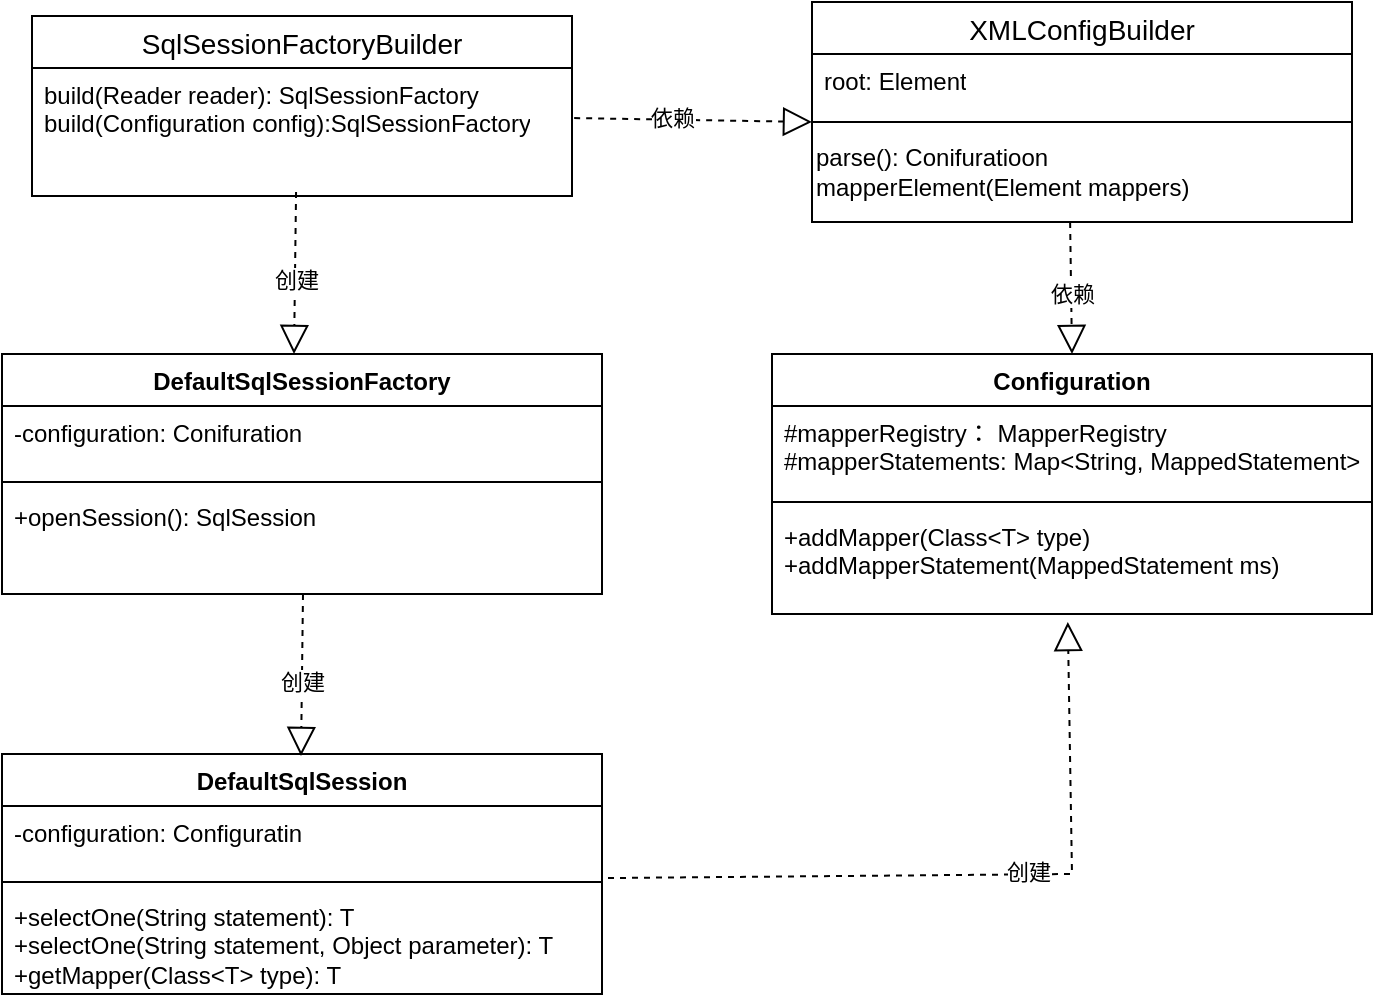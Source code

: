 <mxfile version="21.6.2" type="github">
  <diagram id="C5RBs43oDa-KdzZeNtuy" name="Page-1">
    <mxGraphModel dx="1434" dy="764" grid="1" gridSize="10" guides="1" tooltips="1" connect="1" arrows="1" fold="1" page="1" pageScale="1" pageWidth="827" pageHeight="1169" math="0" shadow="0">
      <root>
        <mxCell id="WIyWlLk6GJQsqaUBKTNV-0" />
        <mxCell id="WIyWlLk6GJQsqaUBKTNV-1" parent="WIyWlLk6GJQsqaUBKTNV-0" />
        <mxCell id="7hTVLdymCuKpHGNL0aBO-0" value="SqlSessionFactoryBuilder" style="swimlane;fontStyle=0;childLayout=stackLayout;horizontal=1;startSize=26;horizontalStack=0;resizeParent=1;resizeParentMax=0;resizeLast=0;collapsible=1;marginBottom=0;align=center;fontSize=14;" vertex="1" parent="WIyWlLk6GJQsqaUBKTNV-1">
          <mxGeometry x="80" y="81" width="270" height="90" as="geometry" />
        </mxCell>
        <mxCell id="7hTVLdymCuKpHGNL0aBO-1" value="build(Reader reader): SqlSessionFactory&lt;br&gt;build(Configuration config):SqlSessionFactory" style="text;strokeColor=none;fillColor=none;spacingLeft=4;spacingRight=4;overflow=hidden;rotatable=0;points=[[0,0.5],[1,0.5]];portConstraint=eastwest;fontSize=12;whiteSpace=wrap;html=1;" vertex="1" parent="7hTVLdymCuKpHGNL0aBO-0">
          <mxGeometry y="26" width="270" height="64" as="geometry" />
        </mxCell>
        <mxCell id="7hTVLdymCuKpHGNL0aBO-4" value="XMLConfigBuilder" style="swimlane;fontStyle=0;childLayout=stackLayout;horizontal=1;startSize=26;horizontalStack=0;resizeParent=1;resizeParentMax=0;resizeLast=0;collapsible=1;marginBottom=0;align=center;fontSize=14;" vertex="1" parent="WIyWlLk6GJQsqaUBKTNV-1">
          <mxGeometry x="470" y="74" width="270" height="60" as="geometry" />
        </mxCell>
        <mxCell id="7hTVLdymCuKpHGNL0aBO-5" value="root: Element&lt;br&gt;" style="text;strokeColor=none;fillColor=none;spacingLeft=4;spacingRight=4;overflow=hidden;rotatable=0;points=[[0,0.5],[1,0.5]];portConstraint=eastwest;fontSize=12;whiteSpace=wrap;html=1;" vertex="1" parent="7hTVLdymCuKpHGNL0aBO-4">
          <mxGeometry y="26" width="270" height="34" as="geometry" />
        </mxCell>
        <mxCell id="7hTVLdymCuKpHGNL0aBO-10" value="parse(): Conifuratioon&lt;br&gt;mapperElement(Element mappers)" style="rounded=0;whiteSpace=wrap;html=1;fillColor=none;align=left;" vertex="1" parent="WIyWlLk6GJQsqaUBKTNV-1">
          <mxGeometry x="470" y="134" width="270" height="50" as="geometry" />
        </mxCell>
        <mxCell id="7hTVLdymCuKpHGNL0aBO-12" value="" style="endArrow=block;dashed=1;endFill=0;endSize=12;html=1;rounded=0;entryX=0;entryY=0;entryDx=0;entryDy=0;exitX=1.004;exitY=0.391;exitDx=0;exitDy=0;exitPerimeter=0;" edge="1" parent="WIyWlLk6GJQsqaUBKTNV-1" source="7hTVLdymCuKpHGNL0aBO-1" target="7hTVLdymCuKpHGNL0aBO-10">
          <mxGeometry width="160" relative="1" as="geometry">
            <mxPoint x="280" y="304" as="sourcePoint" />
            <mxPoint x="440" y="304" as="targetPoint" />
            <Array as="points" />
          </mxGeometry>
        </mxCell>
        <mxCell id="7hTVLdymCuKpHGNL0aBO-13" value="依赖" style="edgeLabel;html=1;align=center;verticalAlign=middle;resizable=0;points=[];" vertex="1" connectable="0" parent="7hTVLdymCuKpHGNL0aBO-12">
          <mxGeometry x="0.16" y="-2" relative="1" as="geometry">
            <mxPoint x="-20" y="-3" as="offset" />
          </mxGeometry>
        </mxCell>
        <mxCell id="7hTVLdymCuKpHGNL0aBO-14" value="Configuration" style="swimlane;fontStyle=1;align=center;verticalAlign=top;childLayout=stackLayout;horizontal=1;startSize=26;horizontalStack=0;resizeParent=1;resizeParentMax=0;resizeLast=0;collapsible=1;marginBottom=0;whiteSpace=wrap;html=1;" vertex="1" parent="WIyWlLk6GJQsqaUBKTNV-1">
          <mxGeometry x="450" y="250" width="300" height="130" as="geometry" />
        </mxCell>
        <mxCell id="7hTVLdymCuKpHGNL0aBO-15" value="#mapperRegistry： MapperRegistry&lt;br&gt;#mapperStatements: Map&amp;lt;String, MappedStatement&amp;gt;" style="text;strokeColor=none;fillColor=none;align=left;verticalAlign=top;spacingLeft=4;spacingRight=4;overflow=hidden;rotatable=0;points=[[0,0.5],[1,0.5]];portConstraint=eastwest;whiteSpace=wrap;html=1;" vertex="1" parent="7hTVLdymCuKpHGNL0aBO-14">
          <mxGeometry y="26" width="300" height="44" as="geometry" />
        </mxCell>
        <mxCell id="7hTVLdymCuKpHGNL0aBO-16" value="" style="line;strokeWidth=1;fillColor=none;align=left;verticalAlign=middle;spacingTop=-1;spacingLeft=3;spacingRight=3;rotatable=0;labelPosition=right;points=[];portConstraint=eastwest;strokeColor=inherit;" vertex="1" parent="7hTVLdymCuKpHGNL0aBO-14">
          <mxGeometry y="70" width="300" height="8" as="geometry" />
        </mxCell>
        <mxCell id="7hTVLdymCuKpHGNL0aBO-17" value="+addMapper(Class&amp;lt;T&amp;gt; type)&lt;br&gt;+addMapperStatement(MappedStatement ms)" style="text;strokeColor=none;fillColor=none;align=left;verticalAlign=top;spacingLeft=4;spacingRight=4;overflow=hidden;rotatable=0;points=[[0,0.5],[1,0.5]];portConstraint=eastwest;whiteSpace=wrap;html=1;" vertex="1" parent="7hTVLdymCuKpHGNL0aBO-14">
          <mxGeometry y="78" width="300" height="52" as="geometry" />
        </mxCell>
        <mxCell id="7hTVLdymCuKpHGNL0aBO-21" value="" style="endArrow=block;dashed=1;endFill=0;endSize=12;html=1;rounded=0;entryX=0.5;entryY=0;entryDx=0;entryDy=0;exitX=0.478;exitY=1;exitDx=0;exitDy=0;exitPerimeter=0;" edge="1" parent="WIyWlLk6GJQsqaUBKTNV-1" source="7hTVLdymCuKpHGNL0aBO-10" target="7hTVLdymCuKpHGNL0aBO-14">
          <mxGeometry width="160" relative="1" as="geometry">
            <mxPoint x="231" y="269.98" as="sourcePoint" />
            <mxPoint x="350" y="271.98" as="targetPoint" />
            <Array as="points" />
          </mxGeometry>
        </mxCell>
        <mxCell id="7hTVLdymCuKpHGNL0aBO-22" value="依赖" style="edgeLabel;html=1;align=center;verticalAlign=middle;resizable=0;points=[];" vertex="1" connectable="0" parent="7hTVLdymCuKpHGNL0aBO-21">
          <mxGeometry x="0.16" y="-2" relative="1" as="geometry">
            <mxPoint x="2" y="-3" as="offset" />
          </mxGeometry>
        </mxCell>
        <mxCell id="7hTVLdymCuKpHGNL0aBO-23" value="DefaultSqlSessionFactory" style="swimlane;fontStyle=1;align=center;verticalAlign=top;childLayout=stackLayout;horizontal=1;startSize=26;horizontalStack=0;resizeParent=1;resizeParentMax=0;resizeLast=0;collapsible=1;marginBottom=0;whiteSpace=wrap;html=1;" vertex="1" parent="WIyWlLk6GJQsqaUBKTNV-1">
          <mxGeometry x="65" y="250" width="300" height="120" as="geometry" />
        </mxCell>
        <mxCell id="7hTVLdymCuKpHGNL0aBO-24" value="-configuration: Conifuration" style="text;strokeColor=none;fillColor=none;align=left;verticalAlign=top;spacingLeft=4;spacingRight=4;overflow=hidden;rotatable=0;points=[[0,0.5],[1,0.5]];portConstraint=eastwest;whiteSpace=wrap;html=1;" vertex="1" parent="7hTVLdymCuKpHGNL0aBO-23">
          <mxGeometry y="26" width="300" height="34" as="geometry" />
        </mxCell>
        <mxCell id="7hTVLdymCuKpHGNL0aBO-25" value="" style="line;strokeWidth=1;fillColor=none;align=left;verticalAlign=middle;spacingTop=-1;spacingLeft=3;spacingRight=3;rotatable=0;labelPosition=right;points=[];portConstraint=eastwest;strokeColor=inherit;" vertex="1" parent="7hTVLdymCuKpHGNL0aBO-23">
          <mxGeometry y="60" width="300" height="8" as="geometry" />
        </mxCell>
        <mxCell id="7hTVLdymCuKpHGNL0aBO-26" value="+openSession(): SqlSession" style="text;strokeColor=none;fillColor=none;align=left;verticalAlign=top;spacingLeft=4;spacingRight=4;overflow=hidden;rotatable=0;points=[[0,0.5],[1,0.5]];portConstraint=eastwest;whiteSpace=wrap;html=1;" vertex="1" parent="7hTVLdymCuKpHGNL0aBO-23">
          <mxGeometry y="68" width="300" height="52" as="geometry" />
        </mxCell>
        <mxCell id="7hTVLdymCuKpHGNL0aBO-29" value="" style="endArrow=block;dashed=1;endFill=0;endSize=12;html=1;rounded=0;entryX=0.5;entryY=0;entryDx=0;entryDy=0;exitX=0.489;exitY=0.969;exitDx=0;exitDy=0;exitPerimeter=0;" edge="1" parent="WIyWlLk6GJQsqaUBKTNV-1" source="7hTVLdymCuKpHGNL0aBO-1">
          <mxGeometry width="160" relative="1" as="geometry">
            <mxPoint x="210" y="184" as="sourcePoint" />
            <mxPoint x="211" y="250" as="targetPoint" />
            <Array as="points" />
          </mxGeometry>
        </mxCell>
        <mxCell id="7hTVLdymCuKpHGNL0aBO-30" value="创建" style="edgeLabel;html=1;align=center;verticalAlign=middle;resizable=0;points=[];" vertex="1" connectable="0" parent="7hTVLdymCuKpHGNL0aBO-29">
          <mxGeometry x="0.16" y="-2" relative="1" as="geometry">
            <mxPoint x="2" y="-3" as="offset" />
          </mxGeometry>
        </mxCell>
        <mxCell id="7hTVLdymCuKpHGNL0aBO-32" value="DefaultSqlSession" style="swimlane;fontStyle=1;align=center;verticalAlign=top;childLayout=stackLayout;horizontal=1;startSize=26;horizontalStack=0;resizeParent=1;resizeParentMax=0;resizeLast=0;collapsible=1;marginBottom=0;whiteSpace=wrap;html=1;" vertex="1" parent="WIyWlLk6GJQsqaUBKTNV-1">
          <mxGeometry x="65" y="450" width="300" height="120" as="geometry" />
        </mxCell>
        <mxCell id="7hTVLdymCuKpHGNL0aBO-33" value="-configuration: Configuratin" style="text;strokeColor=none;fillColor=none;align=left;verticalAlign=top;spacingLeft=4;spacingRight=4;overflow=hidden;rotatable=0;points=[[0,0.5],[1,0.5]];portConstraint=eastwest;whiteSpace=wrap;html=1;" vertex="1" parent="7hTVLdymCuKpHGNL0aBO-32">
          <mxGeometry y="26" width="300" height="34" as="geometry" />
        </mxCell>
        <mxCell id="7hTVLdymCuKpHGNL0aBO-34" value="" style="line;strokeWidth=1;fillColor=none;align=left;verticalAlign=middle;spacingTop=-1;spacingLeft=3;spacingRight=3;rotatable=0;labelPosition=right;points=[];portConstraint=eastwest;strokeColor=inherit;" vertex="1" parent="7hTVLdymCuKpHGNL0aBO-32">
          <mxGeometry y="60" width="300" height="8" as="geometry" />
        </mxCell>
        <mxCell id="7hTVLdymCuKpHGNL0aBO-35" value="+selectOne(String statement): T&lt;br&gt;+selectOne(String statement, Object parameter): T&lt;br&gt;+getMapper(Class&amp;lt;T&amp;gt; type): T" style="text;strokeColor=none;fillColor=none;align=left;verticalAlign=top;spacingLeft=4;spacingRight=4;overflow=hidden;rotatable=0;points=[[0,0.5],[1,0.5]];portConstraint=eastwest;whiteSpace=wrap;html=1;" vertex="1" parent="7hTVLdymCuKpHGNL0aBO-32">
          <mxGeometry y="68" width="300" height="52" as="geometry" />
        </mxCell>
        <mxCell id="7hTVLdymCuKpHGNL0aBO-36" value="" style="endArrow=block;dashed=1;endFill=0;endSize=12;html=1;rounded=0;entryX=0.5;entryY=0;entryDx=0;entryDy=0;exitX=0.489;exitY=0.969;exitDx=0;exitDy=0;exitPerimeter=0;" edge="1" parent="WIyWlLk6GJQsqaUBKTNV-1">
          <mxGeometry width="160" relative="1" as="geometry">
            <mxPoint x="215.5" y="370" as="sourcePoint" />
            <mxPoint x="214.5" y="451" as="targetPoint" />
            <Array as="points" />
          </mxGeometry>
        </mxCell>
        <mxCell id="7hTVLdymCuKpHGNL0aBO-37" value="创建" style="edgeLabel;html=1;align=center;verticalAlign=middle;resizable=0;points=[];" vertex="1" connectable="0" parent="7hTVLdymCuKpHGNL0aBO-36">
          <mxGeometry x="0.16" y="-2" relative="1" as="geometry">
            <mxPoint x="2" y="-3" as="offset" />
          </mxGeometry>
        </mxCell>
        <mxCell id="7hTVLdymCuKpHGNL0aBO-39" value="" style="endArrow=block;dashed=1;endFill=0;endSize=12;html=1;rounded=0;entryX=0.493;entryY=1.077;entryDx=0;entryDy=0;exitX=1.01;exitY=-0.115;exitDx=0;exitDy=0;exitPerimeter=0;entryPerimeter=0;" edge="1" parent="WIyWlLk6GJQsqaUBKTNV-1" source="7hTVLdymCuKpHGNL0aBO-35" target="7hTVLdymCuKpHGNL0aBO-17">
          <mxGeometry width="160" relative="1" as="geometry">
            <mxPoint x="501" y="430" as="sourcePoint" />
            <mxPoint x="500" y="511" as="targetPoint" />
            <Array as="points">
              <mxPoint x="600" y="510" />
            </Array>
          </mxGeometry>
        </mxCell>
        <mxCell id="7hTVLdymCuKpHGNL0aBO-40" value="创建" style="edgeLabel;html=1;align=center;verticalAlign=middle;resizable=0;points=[];" vertex="1" connectable="0" parent="7hTVLdymCuKpHGNL0aBO-39">
          <mxGeometry x="0.16" y="-2" relative="1" as="geometry">
            <mxPoint x="2" y="-3" as="offset" />
          </mxGeometry>
        </mxCell>
      </root>
    </mxGraphModel>
  </diagram>
</mxfile>
